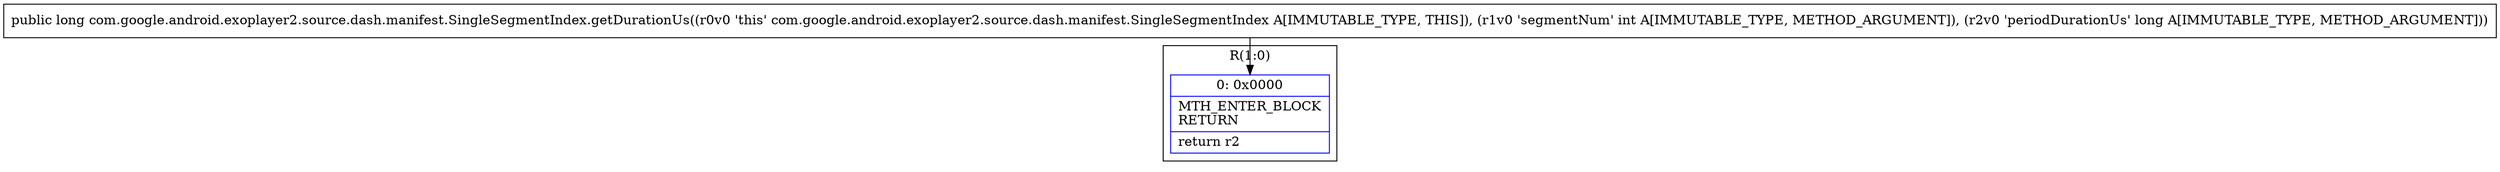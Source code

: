 digraph "CFG forcom.google.android.exoplayer2.source.dash.manifest.SingleSegmentIndex.getDurationUs(IJ)J" {
subgraph cluster_Region_297687984 {
label = "R(1:0)";
node [shape=record,color=blue];
Node_0 [shape=record,label="{0\:\ 0x0000|MTH_ENTER_BLOCK\lRETURN\l|return r2\l}"];
}
MethodNode[shape=record,label="{public long com.google.android.exoplayer2.source.dash.manifest.SingleSegmentIndex.getDurationUs((r0v0 'this' com.google.android.exoplayer2.source.dash.manifest.SingleSegmentIndex A[IMMUTABLE_TYPE, THIS]), (r1v0 'segmentNum' int A[IMMUTABLE_TYPE, METHOD_ARGUMENT]), (r2v0 'periodDurationUs' long A[IMMUTABLE_TYPE, METHOD_ARGUMENT])) }"];
MethodNode -> Node_0;
}

